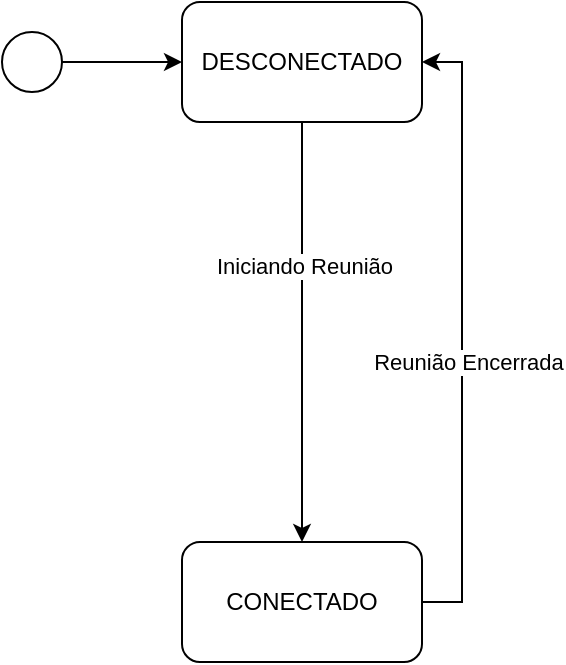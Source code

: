 <mxfile version="24.3.1" type="device">
  <diagram name="Página-1" id="fuoFXnrc0dh7p0lWexv7">
    <mxGraphModel dx="880" dy="460" grid="1" gridSize="10" guides="1" tooltips="1" connect="1" arrows="1" fold="1" page="1" pageScale="1" pageWidth="827" pageHeight="1169" math="0" shadow="0">
      <root>
        <mxCell id="0" />
        <mxCell id="1" parent="0" />
        <mxCell id="m6s5uCbidvK_G0ZUOM2I-2" value="DESCONECTADO" style="rounded=1;whiteSpace=wrap;html=1;" vertex="1" parent="1">
          <mxGeometry x="130" y="30" width="120" height="60" as="geometry" />
        </mxCell>
        <mxCell id="m6s5uCbidvK_G0ZUOM2I-3" value="" style="endArrow=classic;html=1;rounded=0;strokeColor=#000000;exitX=0.5;exitY=1;exitDx=0;exitDy=0;entryX=0.5;entryY=0;entryDx=0;entryDy=0;" edge="1" parent="1" source="m6s5uCbidvK_G0ZUOM2I-2" target="m6s5uCbidvK_G0ZUOM2I-6">
          <mxGeometry width="50" height="50" relative="1" as="geometry">
            <mxPoint x="189.29" y="150" as="sourcePoint" />
            <mxPoint x="189.79" y="280" as="targetPoint" />
          </mxGeometry>
        </mxCell>
        <mxCell id="m6s5uCbidvK_G0ZUOM2I-5" value="Iniciando Reunião" style="edgeLabel;html=1;align=center;verticalAlign=middle;resizable=0;points=[];" vertex="1" connectable="0" parent="m6s5uCbidvK_G0ZUOM2I-3">
          <mxGeometry x="-0.32" y="1" relative="1" as="geometry">
            <mxPoint as="offset" />
          </mxGeometry>
        </mxCell>
        <mxCell id="m6s5uCbidvK_G0ZUOM2I-24" style="edgeStyle=orthogonalEdgeStyle;rounded=0;orthogonalLoop=1;jettySize=auto;html=1;entryX=0;entryY=0.5;entryDx=0;entryDy=0;" edge="1" parent="1" source="m6s5uCbidvK_G0ZUOM2I-4" target="m6s5uCbidvK_G0ZUOM2I-2">
          <mxGeometry relative="1" as="geometry" />
        </mxCell>
        <mxCell id="m6s5uCbidvK_G0ZUOM2I-4" value="" style="ellipse;whiteSpace=wrap;html=1;" vertex="1" parent="1">
          <mxGeometry x="40" y="45" width="30" height="30" as="geometry" />
        </mxCell>
        <mxCell id="m6s5uCbidvK_G0ZUOM2I-23" style="edgeStyle=orthogonalEdgeStyle;rounded=0;orthogonalLoop=1;jettySize=auto;html=1;entryX=1;entryY=0.5;entryDx=0;entryDy=0;exitX=1;exitY=0.5;exitDx=0;exitDy=0;" edge="1" parent="1" source="m6s5uCbidvK_G0ZUOM2I-6" target="m6s5uCbidvK_G0ZUOM2I-2">
          <mxGeometry relative="1" as="geometry" />
        </mxCell>
        <mxCell id="m6s5uCbidvK_G0ZUOM2I-25" value="Reunião Encerrada" style="edgeLabel;html=1;align=center;verticalAlign=middle;resizable=0;points=[];" vertex="1" connectable="0" parent="m6s5uCbidvK_G0ZUOM2I-23">
          <mxGeometry x="-0.098" y="-3" relative="1" as="geometry">
            <mxPoint as="offset" />
          </mxGeometry>
        </mxCell>
        <mxCell id="m6s5uCbidvK_G0ZUOM2I-6" value="CONECTADO" style="rounded=1;whiteSpace=wrap;html=1;" vertex="1" parent="1">
          <mxGeometry x="130" y="300" width="120" height="60" as="geometry" />
        </mxCell>
      </root>
    </mxGraphModel>
  </diagram>
</mxfile>
